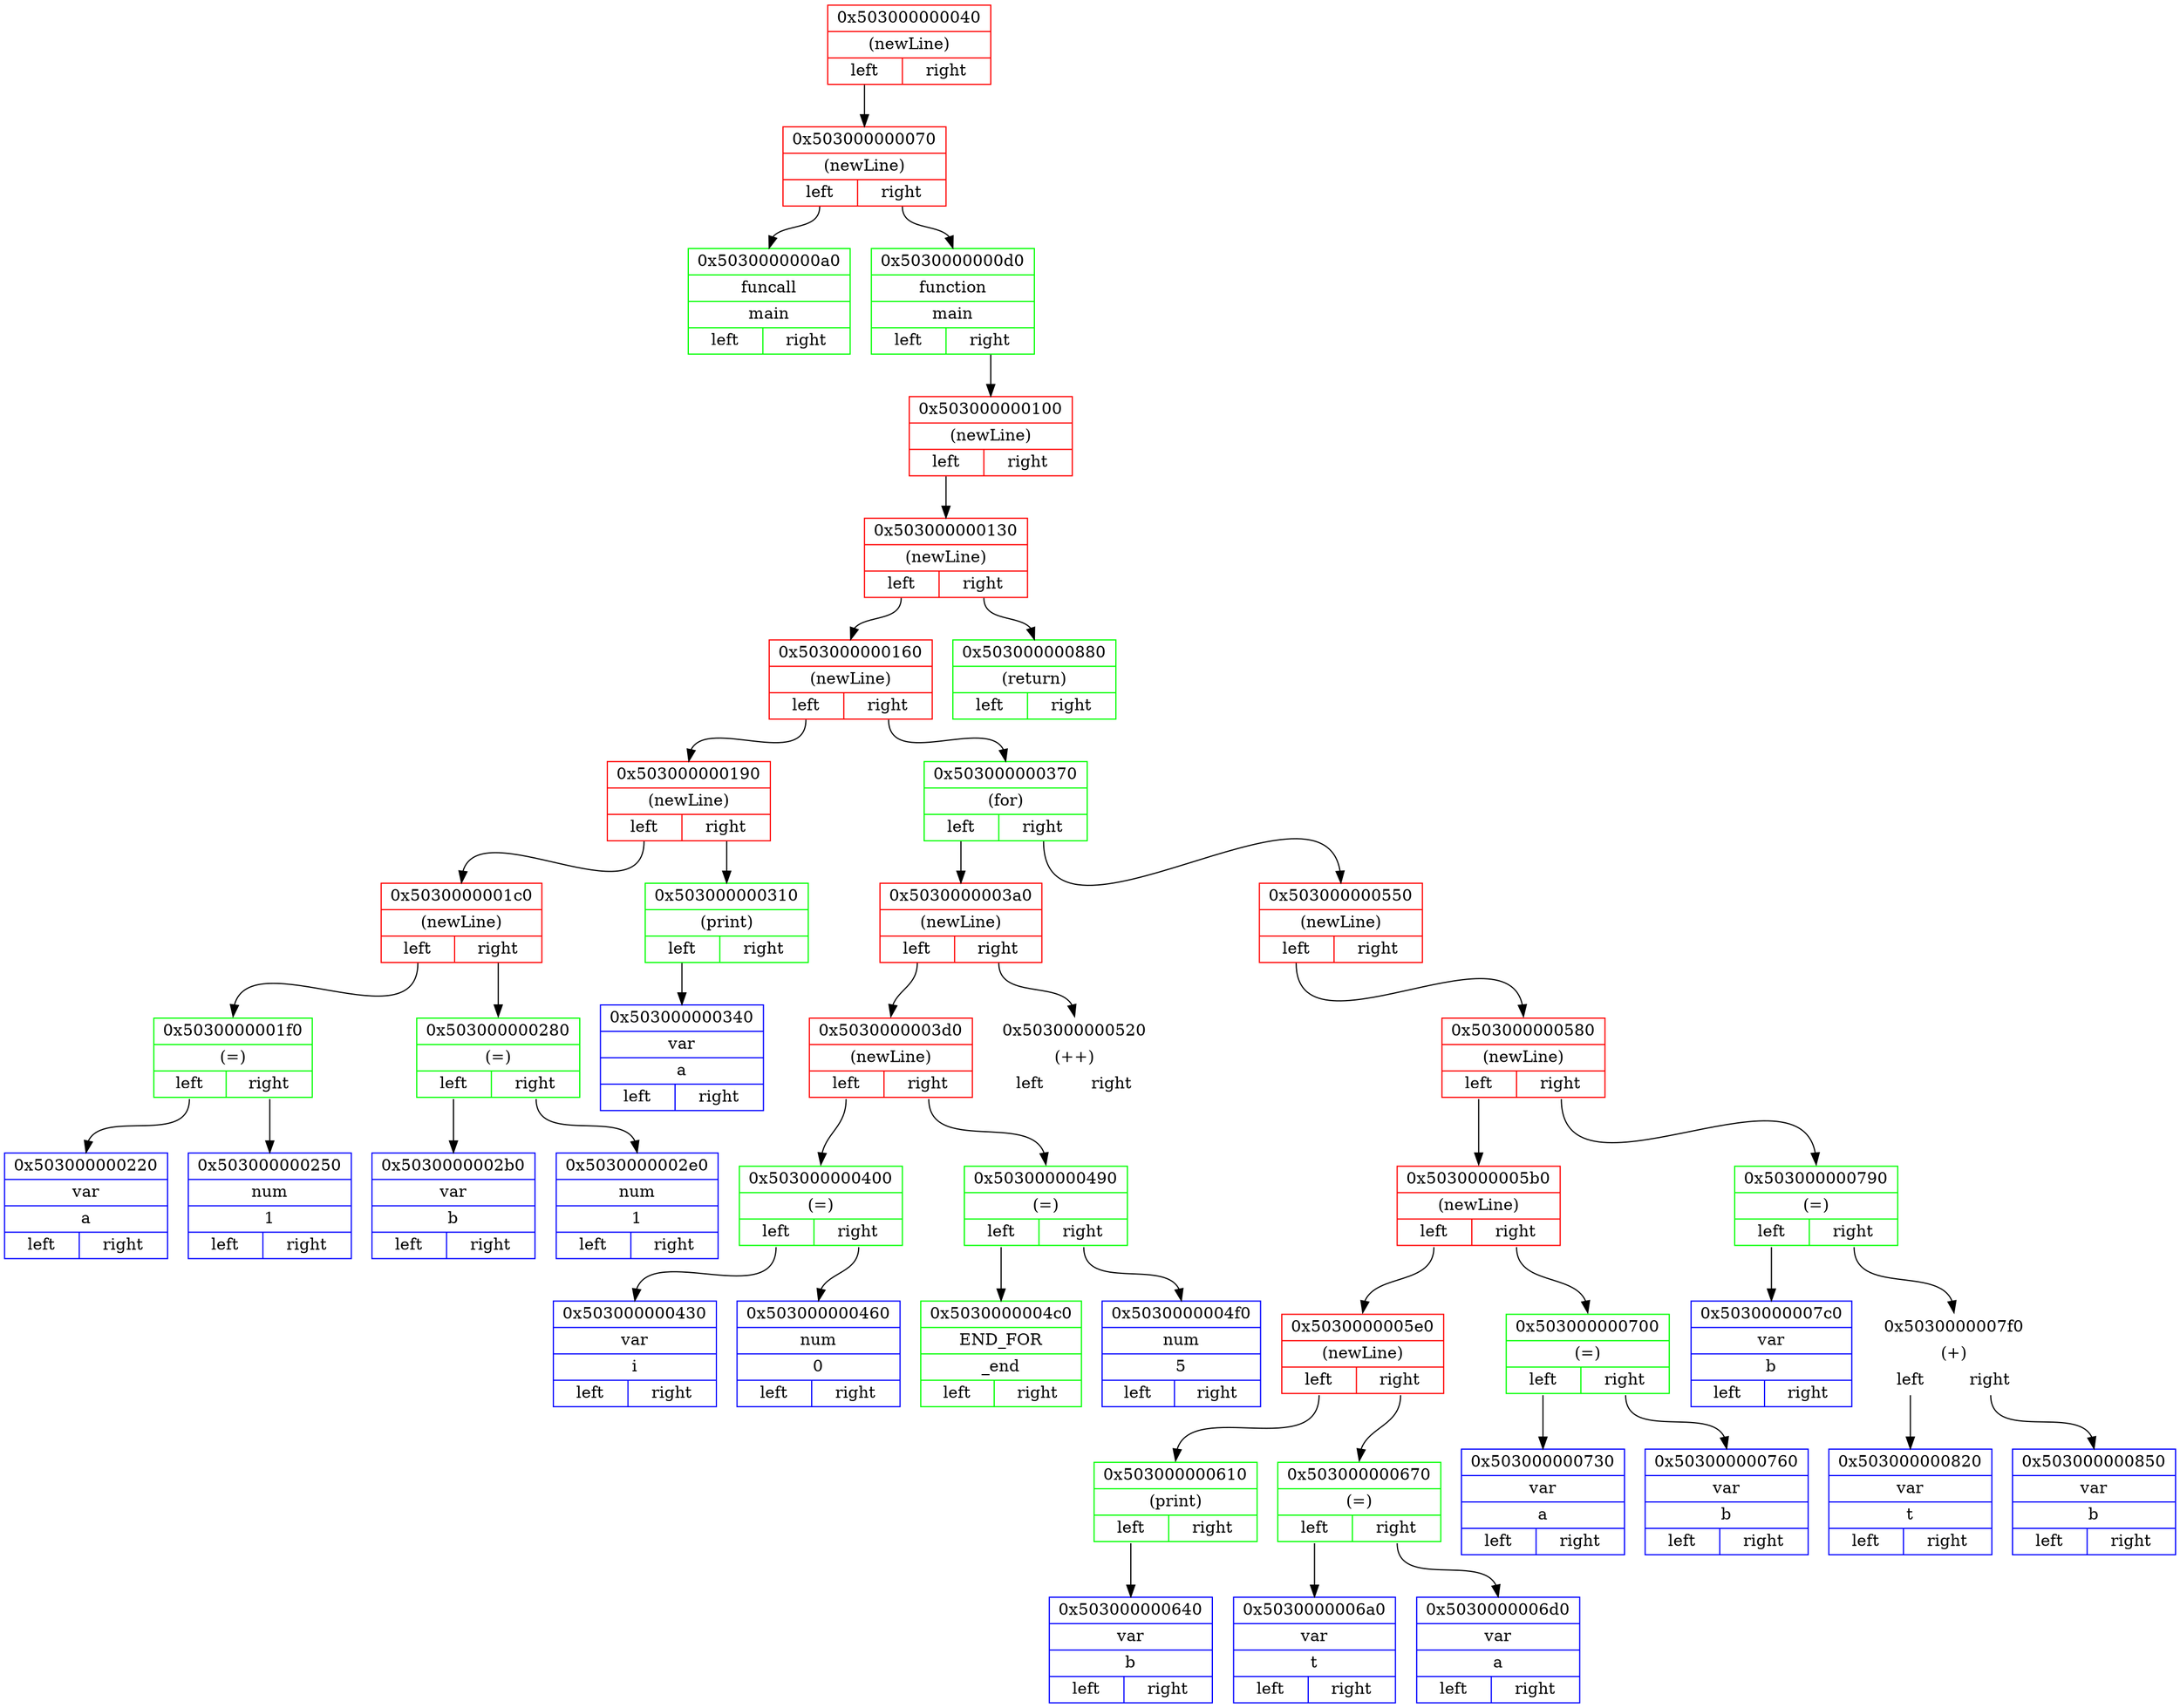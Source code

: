 digraph
{ 
rankdir=HR;

node0x503000000040 [ shape=record, color = red rank = 1, label= "{ 0x503000000040 | (newLine) |         {<n0x503000000040_l> left | <n0x503000000040_r> right}} " ];
node0x503000000070 [ shape=record, color = red rank = 2, label= "{ 0x503000000070 | (newLine) |         {<n0x503000000070_l> left | <n0x503000000070_r> right}} " ];
node0x5030000000a0 [ shape=record, color = green rank = 3, label= "{ 0x5030000000a0 | funcall | main |         {<n0x5030000000a0_l> left | <n0x5030000000a0_r> right}} " ];
node0x503000000070:<n0x503000000070_l>:s -> node0x5030000000a0:n [ color = black; ]
node0x5030000000d0 [ shape=record, color = green rank = 4, label= "{ 0x5030000000d0 | function | main |         {<n0x5030000000d0_l> left | <n0x5030000000d0_r> right}} " ];
node0x503000000100 [ shape=record, color = red rank = 5, label= "{ 0x503000000100 | (newLine) |         {<n0x503000000100_l> left | <n0x503000000100_r> right}} " ];
node0x503000000130 [ shape=record, color = red rank = 6, label= "{ 0x503000000130 | (newLine) |         {<n0x503000000130_l> left | <n0x503000000130_r> right}} " ];
node0x503000000160 [ shape=record, color = red rank = 7, label= "{ 0x503000000160 | (newLine) |         {<n0x503000000160_l> left | <n0x503000000160_r> right}} " ];
node0x503000000190 [ shape=record, color = red rank = 8, label= "{ 0x503000000190 | (newLine) |         {<n0x503000000190_l> left | <n0x503000000190_r> right}} " ];
node0x5030000001c0 [ shape=record, color = red rank = 9, label= "{ 0x5030000001c0 | (newLine) |         {<n0x5030000001c0_l> left | <n0x5030000001c0_r> right}} " ];
node0x5030000001f0 [ shape=record, color = green rank = 10, label= "{ 0x5030000001f0 | (=) |         {<n0x5030000001f0_l> left | <n0x5030000001f0_r> right}} " ];
node0x503000000220 [ shape=record, color = blue rank = 11, label= "{ 0x503000000220 | var | a |         {<n0x503000000220_l> left | <n0x503000000220_r> right}} " ];
node0x5030000001f0:<n0x5030000001f0_l>:s -> node0x503000000220:n [ color = black; ]
node0x503000000250 [ shape=record, color = blue rank = 12, label= "{ 0x503000000250 | num | 1 |         {<n0x503000000250_l> left | <n0x503000000250_r> right}} " ];
node0x5030000001f0:<n0x5030000001f0_r>:s -> node0x503000000250:n [ color = black; ]
node0x5030000001c0:<n0x5030000001c0_l>:s -> node0x5030000001f0:n [ color = black; ]
node0x503000000280 [ shape=record, color = green rank = 11, label= "{ 0x503000000280 | (=) |         {<n0x503000000280_l> left | <n0x503000000280_r> right}} " ];
node0x5030000002b0 [ shape=record, color = blue rank = 12, label= "{ 0x5030000002b0 | var | b |         {<n0x5030000002b0_l> left | <n0x5030000002b0_r> right}} " ];
node0x503000000280:<n0x503000000280_l>:s -> node0x5030000002b0:n [ color = black; ]
node0x5030000002e0 [ shape=record, color = blue rank = 13, label= "{ 0x5030000002e0 | num | 1 |         {<n0x5030000002e0_l> left | <n0x5030000002e0_r> right}} " ];
node0x503000000280:<n0x503000000280_r>:s -> node0x5030000002e0:n [ color = black; ]
node0x5030000001c0:<n0x5030000001c0_r>:s -> node0x503000000280:n [ color = black; ]
node0x503000000190:<n0x503000000190_l>:s -> node0x5030000001c0:n [ color = black; ]
node0x503000000310 [ shape=record, color = green rank = 10, label= "{ 0x503000000310 | (print) |         {<n0x503000000310_l> left | <n0x503000000310_r> right}} " ];
node0x503000000340 [ shape=record, color = blue rank = 11, label= "{ 0x503000000340 | var | a |         {<n0x503000000340_l> left | <n0x503000000340_r> right}} " ];
node0x503000000310:<n0x503000000310_l>:s -> node0x503000000340:n [ color = black; ]
node0x503000000190:<n0x503000000190_r>:s -> node0x503000000310:n [ color = black; ]
node0x503000000160:<n0x503000000160_l>:s -> node0x503000000190:n [ color = black; ]
node0x503000000370 [ shape=record, color = green rank = 9, label= "{ 0x503000000370 | (for) |         {<n0x503000000370_l> left | <n0x503000000370_r> right}} " ];
node0x5030000003a0 [ shape=record, color = red rank = 10, label= "{ 0x5030000003a0 | (newLine) |         {<n0x5030000003a0_l> left | <n0x5030000003a0_r> right}} " ];
node0x5030000003d0 [ shape=record, color = red rank = 11, label= "{ 0x5030000003d0 | (newLine) |         {<n0x5030000003d0_l> left | <n0x5030000003d0_r> right}} " ];
node0x503000000400 [ shape=record, color = green rank = 12, label= "{ 0x503000000400 | (=) |         {<n0x503000000400_l> left | <n0x503000000400_r> right}} " ];
node0x503000000430 [ shape=record, color = blue rank = 13, label= "{ 0x503000000430 | var | i |         {<n0x503000000430_l> left | <n0x503000000430_r> right}} " ];
node0x503000000400:<n0x503000000400_l>:s -> node0x503000000430:n [ color = black; ]
node0x503000000460 [ shape=record, color = blue rank = 14, label= "{ 0x503000000460 | num | 0 |         {<n0x503000000460_l> left | <n0x503000000460_r> right}} " ];
node0x503000000400:<n0x503000000400_r>:s -> node0x503000000460:n [ color = black; ]
node0x5030000003d0:<n0x5030000003d0_l>:s -> node0x503000000400:n [ color = black; ]
node0x503000000490 [ shape=record, color = green rank = 13, label= "{ 0x503000000490 | (=) |         {<n0x503000000490_l> left | <n0x503000000490_r> right}} " ];
node0x5030000004c0 [ shape=record, color = green rank = 14, label= "{ 0x5030000004c0 | END_FOR | _end |         {<n0x5030000004c0_l> left | <n0x5030000004c0_r> right}} " ];
node0x503000000490:<n0x503000000490_l>:s -> node0x5030000004c0:n [ color = black; ]
node0x5030000004f0 [ shape=record, color = blue rank = 15, label= "{ 0x5030000004f0 | num | 5 |         {<n0x5030000004f0_l> left | <n0x5030000004f0_r> right}} " ];
node0x503000000490:<n0x503000000490_r>:s -> node0x5030000004f0:n [ color = black; ]
node0x5030000003d0:<n0x5030000003d0_r>:s -> node0x503000000490:n [ color = black; ]
node0x5030000003a0:<n0x5030000003a0_l>:s -> node0x5030000003d0:n [ color = black; ]
node0x503000000520 [ shape=record, color = white rank = 12, label= "{ 0x503000000520 | (++) |         {<n0x503000000520_l> left | <n0x503000000520_r> right}} " ];
node0x5030000003a0:<n0x5030000003a0_r>:s -> node0x503000000520:n [ color = black; ]
node0x503000000370:<n0x503000000370_l>:s -> node0x5030000003a0:n [ color = black; ]
node0x503000000550 [ shape=record, color = red rank = 11, label= "{ 0x503000000550 | (newLine) |         {<n0x503000000550_l> left | <n0x503000000550_r> right}} " ];
node0x503000000580 [ shape=record, color = red rank = 12, label= "{ 0x503000000580 | (newLine) |         {<n0x503000000580_l> left | <n0x503000000580_r> right}} " ];
node0x5030000005b0 [ shape=record, color = red rank = 13, label= "{ 0x5030000005b0 | (newLine) |         {<n0x5030000005b0_l> left | <n0x5030000005b0_r> right}} " ];
node0x5030000005e0 [ shape=record, color = red rank = 14, label= "{ 0x5030000005e0 | (newLine) |         {<n0x5030000005e0_l> left | <n0x5030000005e0_r> right}} " ];
node0x503000000610 [ shape=record, color = green rank = 15, label= "{ 0x503000000610 | (print) |         {<n0x503000000610_l> left | <n0x503000000610_r> right}} " ];
node0x503000000640 [ shape=record, color = blue rank = 16, label= "{ 0x503000000640 | var | b |         {<n0x503000000640_l> left | <n0x503000000640_r> right}} " ];
node0x503000000610:<n0x503000000610_l>:s -> node0x503000000640:n [ color = black; ]
node0x5030000005e0:<n0x5030000005e0_l>:s -> node0x503000000610:n [ color = black; ]
node0x503000000670 [ shape=record, color = green rank = 16, label= "{ 0x503000000670 | (=) |         {<n0x503000000670_l> left | <n0x503000000670_r> right}} " ];
node0x5030000006a0 [ shape=record, color = blue rank = 17, label= "{ 0x5030000006a0 | var | t |         {<n0x5030000006a0_l> left | <n0x5030000006a0_r> right}} " ];
node0x503000000670:<n0x503000000670_l>:s -> node0x5030000006a0:n [ color = black; ]
node0x5030000006d0 [ shape=record, color = blue rank = 18, label= "{ 0x5030000006d0 | var | a |         {<n0x5030000006d0_l> left | <n0x5030000006d0_r> right}} " ];
node0x503000000670:<n0x503000000670_r>:s -> node0x5030000006d0:n [ color = black; ]
node0x5030000005e0:<n0x5030000005e0_r>:s -> node0x503000000670:n [ color = black; ]
node0x5030000005b0:<n0x5030000005b0_l>:s -> node0x5030000005e0:n [ color = black; ]
node0x503000000700 [ shape=record, color = green rank = 15, label= "{ 0x503000000700 | (=) |         {<n0x503000000700_l> left | <n0x503000000700_r> right}} " ];
node0x503000000730 [ shape=record, color = blue rank = 16, label= "{ 0x503000000730 | var | a |         {<n0x503000000730_l> left | <n0x503000000730_r> right}} " ];
node0x503000000700:<n0x503000000700_l>:s -> node0x503000000730:n [ color = black; ]
node0x503000000760 [ shape=record, color = blue rank = 17, label= "{ 0x503000000760 | var | b |         {<n0x503000000760_l> left | <n0x503000000760_r> right}} " ];
node0x503000000700:<n0x503000000700_r>:s -> node0x503000000760:n [ color = black; ]
node0x5030000005b0:<n0x5030000005b0_r>:s -> node0x503000000700:n [ color = black; ]
node0x503000000580:<n0x503000000580_l>:s -> node0x5030000005b0:n [ color = black; ]
node0x503000000790 [ shape=record, color = green rank = 14, label= "{ 0x503000000790 | (=) |         {<n0x503000000790_l> left | <n0x503000000790_r> right}} " ];
node0x5030000007c0 [ shape=record, color = blue rank = 15, label= "{ 0x5030000007c0 | var | b |         {<n0x5030000007c0_l> left | <n0x5030000007c0_r> right}} " ];
node0x503000000790:<n0x503000000790_l>:s -> node0x5030000007c0:n [ color = black; ]
node0x5030000007f0 [ shape=record, color = white rank = 16, label= "{ 0x5030000007f0 | (+) |         {<n0x5030000007f0_l> left | <n0x5030000007f0_r> right}} " ];
node0x503000000820 [ shape=record, color = blue rank = 17, label= "{ 0x503000000820 | var | t |         {<n0x503000000820_l> left | <n0x503000000820_r> right}} " ];
node0x5030000007f0:<n0x5030000007f0_l>:s -> node0x503000000820:n [ color = black; ]
node0x503000000850 [ shape=record, color = blue rank = 18, label= "{ 0x503000000850 | var | b |         {<n0x503000000850_l> left | <n0x503000000850_r> right}} " ];
node0x5030000007f0:<n0x5030000007f0_r>:s -> node0x503000000850:n [ color = black; ]
node0x503000000790:<n0x503000000790_r>:s -> node0x5030000007f0:n [ color = black; ]
node0x503000000580:<n0x503000000580_r>:s -> node0x503000000790:n [ color = black; ]
node0x503000000550:<n0x503000000550_l>:s -> node0x503000000580:n [ color = black; ]
node0x503000000370:<n0x503000000370_r>:s -> node0x503000000550:n [ color = black; ]
node0x503000000160:<n0x503000000160_r>:s -> node0x503000000370:n [ color = black; ]
node0x503000000130:<n0x503000000130_l>:s -> node0x503000000160:n [ color = black; ]
node0x503000000880 [ shape=record, color = green rank = 8, label= "{ 0x503000000880 | (return) |         {<n0x503000000880_l> left | <n0x503000000880_r> right}} " ];
node0x503000000130:<n0x503000000130_r>:s -> node0x503000000880:n [ color = black; ]
node0x503000000100:<n0x503000000100_l>:s -> node0x503000000130:n [ color = black; ]
node0x5030000000d0:<n0x5030000000d0_r>:s -> node0x503000000100:n [ color = black; ]
node0x503000000070:<n0x503000000070_r>:s -> node0x5030000000d0:n [ color = black; ]
node0x503000000040:<n0x503000000040_l>:s -> node0x503000000070:n [ color = black; ]
}
